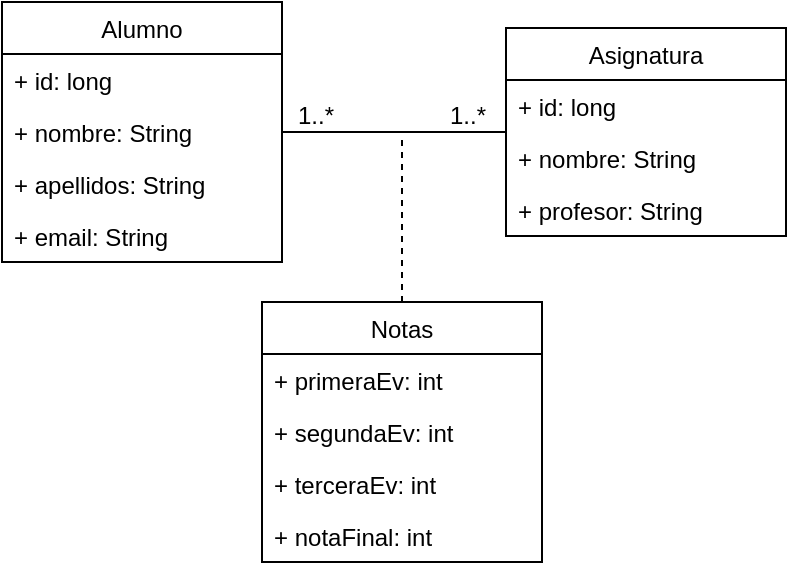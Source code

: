 <mxfile version="10.6.5" type="device"><diagram id="mtlRyvnEtebP1t7VjNLC" name="Página-1"><mxGraphModel dx="1394" dy="827" grid="1" gridSize="10" guides="1" tooltips="1" connect="1" arrows="1" fold="1" page="1" pageScale="1" pageWidth="1169" pageHeight="827" math="0" shadow="0"><root><mxCell id="0"/><mxCell id="1" parent="0"/><mxCell id="lf91It-q8ErUva_2SE_m-18" value="" style="edgeStyle=orthogonalEdgeStyle;rounded=0;orthogonalLoop=1;jettySize=auto;html=1;startArrow=none;startFill=0;endArrow=none;endFill=0;" parent="1" source="lf91It-q8ErUva_2SE_m-1" target="lf91It-q8ErUva_2SE_m-13" edge="1"><mxGeometry relative="1" as="geometry"/></mxCell><mxCell id="lf91It-q8ErUva_2SE_m-1" value="Alumno" style="swimlane;fontStyle=0;childLayout=stackLayout;horizontal=1;startSize=26;fillColor=none;horizontalStack=0;resizeParent=1;resizeParentMax=0;resizeLast=0;collapsible=1;marginBottom=0;" parent="1" vertex="1"><mxGeometry x="200" y="130" width="140" height="130" as="geometry"/></mxCell><mxCell id="lf91It-q8ErUva_2SE_m-3" value="+ id: long&#10;" style="text;strokeColor=none;fillColor=none;align=left;verticalAlign=top;spacingLeft=4;spacingRight=4;overflow=hidden;rotatable=0;points=[[0,0.5],[1,0.5]];portConstraint=eastwest;" parent="lf91It-q8ErUva_2SE_m-1" vertex="1"><mxGeometry y="26" width="140" height="26" as="geometry"/></mxCell><mxCell id="lf91It-q8ErUva_2SE_m-4" value="+ nombre: String&#10;" style="text;strokeColor=none;fillColor=none;align=left;verticalAlign=top;spacingLeft=4;spacingRight=4;overflow=hidden;rotatable=0;points=[[0,0.5],[1,0.5]];portConstraint=eastwest;" parent="lf91It-q8ErUva_2SE_m-1" vertex="1"><mxGeometry y="52" width="140" height="26" as="geometry"/></mxCell><mxCell id="lf91It-q8ErUva_2SE_m-11" value="+ apellidos: String&#10;" style="text;strokeColor=none;fillColor=none;align=left;verticalAlign=top;spacingLeft=4;spacingRight=4;overflow=hidden;rotatable=0;points=[[0,0.5],[1,0.5]];portConstraint=eastwest;" parent="lf91It-q8ErUva_2SE_m-1" vertex="1"><mxGeometry y="78" width="140" height="26" as="geometry"/></mxCell><mxCell id="lf91It-q8ErUva_2SE_m-12" value="+ email: String&#10;" style="text;strokeColor=none;fillColor=none;align=left;verticalAlign=top;spacingLeft=4;spacingRight=4;overflow=hidden;rotatable=0;points=[[0,0.5],[1,0.5]];portConstraint=eastwest;" parent="lf91It-q8ErUva_2SE_m-1" vertex="1"><mxGeometry y="104" width="140" height="26" as="geometry"/></mxCell><mxCell id="lf91It-q8ErUva_2SE_m-13" value="Asignatura" style="swimlane;fontStyle=0;childLayout=stackLayout;horizontal=1;startSize=26;fillColor=none;horizontalStack=0;resizeParent=1;resizeParentMax=0;resizeLast=0;collapsible=1;marginBottom=0;" parent="1" vertex="1"><mxGeometry x="452" y="143" width="140" height="104" as="geometry"/></mxCell><mxCell id="lf91It-q8ErUva_2SE_m-14" value="+ id: long&#10;" style="text;strokeColor=none;fillColor=none;align=left;verticalAlign=top;spacingLeft=4;spacingRight=4;overflow=hidden;rotatable=0;points=[[0,0.5],[1,0.5]];portConstraint=eastwest;" parent="lf91It-q8ErUva_2SE_m-13" vertex="1"><mxGeometry y="26" width="140" height="26" as="geometry"/></mxCell><mxCell id="lf91It-q8ErUva_2SE_m-15" value="+ nombre: String&#10;" style="text;strokeColor=none;fillColor=none;align=left;verticalAlign=top;spacingLeft=4;spacingRight=4;overflow=hidden;rotatable=0;points=[[0,0.5],[1,0.5]];portConstraint=eastwest;" parent="lf91It-q8ErUva_2SE_m-13" vertex="1"><mxGeometry y="52" width="140" height="26" as="geometry"/></mxCell><mxCell id="lf91It-q8ErUva_2SE_m-16" value="+ profesor: String&#10;" style="text;strokeColor=none;fillColor=none;align=left;verticalAlign=top;spacingLeft=4;spacingRight=4;overflow=hidden;rotatable=0;points=[[0,0.5],[1,0.5]];portConstraint=eastwest;" parent="lf91It-q8ErUva_2SE_m-13" vertex="1"><mxGeometry y="78" width="140" height="26" as="geometry"/></mxCell><mxCell id="lf91It-q8ErUva_2SE_m-19" value="1..*&lt;br&gt;" style="text;html=1;resizable=0;points=[];autosize=1;align=left;verticalAlign=top;spacingTop=-4;" parent="1" vertex="1"><mxGeometry x="346" y="177" width="30" height="20" as="geometry"/></mxCell><mxCell id="lf91It-q8ErUva_2SE_m-20" value="1..*&lt;br&gt;" style="text;html=1;resizable=0;points=[];autosize=1;align=left;verticalAlign=top;spacingTop=-4;" parent="1" vertex="1"><mxGeometry x="422" y="177" width="30" height="20" as="geometry"/></mxCell><mxCell id="znN_28DVups-yE70VXjX-1" value="Notas" style="swimlane;fontStyle=0;childLayout=stackLayout;horizontal=1;startSize=26;fillColor=none;horizontalStack=0;resizeParent=1;resizeParentMax=0;resizeLast=0;collapsible=1;marginBottom=0;" parent="1" vertex="1"><mxGeometry x="330" y="280" width="140" height="130" as="geometry"/></mxCell><mxCell id="znN_28DVups-yE70VXjX-2" value="+ primeraEv: int" style="text;strokeColor=none;fillColor=none;align=left;verticalAlign=top;spacingLeft=4;spacingRight=4;overflow=hidden;rotatable=0;points=[[0,0.5],[1,0.5]];portConstraint=eastwest;" parent="znN_28DVups-yE70VXjX-1" vertex="1"><mxGeometry y="26" width="140" height="26" as="geometry"/></mxCell><mxCell id="znN_28DVups-yE70VXjX-3" value="+ segundaEv: int" style="text;strokeColor=none;fillColor=none;align=left;verticalAlign=top;spacingLeft=4;spacingRight=4;overflow=hidden;rotatable=0;points=[[0,0.5],[1,0.5]];portConstraint=eastwest;" parent="znN_28DVups-yE70VXjX-1" vertex="1"><mxGeometry y="52" width="140" height="26" as="geometry"/></mxCell><mxCell id="znN_28DVups-yE70VXjX-4" value="+ terceraEv: int" style="text;strokeColor=none;fillColor=none;align=left;verticalAlign=top;spacingLeft=4;spacingRight=4;overflow=hidden;rotatable=0;points=[[0,0.5],[1,0.5]];portConstraint=eastwest;" parent="znN_28DVups-yE70VXjX-1" vertex="1"><mxGeometry y="78" width="140" height="26" as="geometry"/></mxCell><mxCell id="znN_28DVups-yE70VXjX-11" value="+ notaFinal: int" style="text;strokeColor=none;fillColor=none;align=left;verticalAlign=top;spacingLeft=4;spacingRight=4;overflow=hidden;rotatable=0;points=[[0,0.5],[1,0.5]];portConstraint=eastwest;" parent="znN_28DVups-yE70VXjX-1" vertex="1"><mxGeometry y="104" width="140" height="26" as="geometry"/></mxCell><mxCell id="znN_28DVups-yE70VXjX-9" value="" style="endArrow=none;dashed=1;html=1;exitX=0.5;exitY=0;exitDx=0;exitDy=0;" parent="1" source="znN_28DVups-yE70VXjX-1" edge="1"><mxGeometry width="50" height="50" relative="1" as="geometry"><mxPoint x="361" y="247" as="sourcePoint"/><mxPoint x="400" y="197" as="targetPoint"/></mxGeometry></mxCell></root></mxGraphModel></diagram></mxfile>